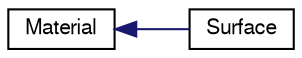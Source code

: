 digraph "Graphical Class Hierarchy"
{
 // LATEX_PDF_SIZE
  bgcolor="transparent";
  edge [fontname="FreeSans",fontsize="10",labelfontname="FreeSans",labelfontsize="10"];
  node [fontname="FreeSans",fontsize="10",shape=record];
  rankdir="LR";
  Node0 [label="Material",height=0.2,width=0.4,color="black",URL="$a01784.html",tooltip="Material class."];
  Node0 -> Node1 [dir="back",color="midnightblue",fontsize="10",style="solid",fontname="FreeSans"];
  Node1 [label="Surface",height=0.2,width=0.4,color="black",URL="$a01792.html",tooltip="Surface class."];
}
